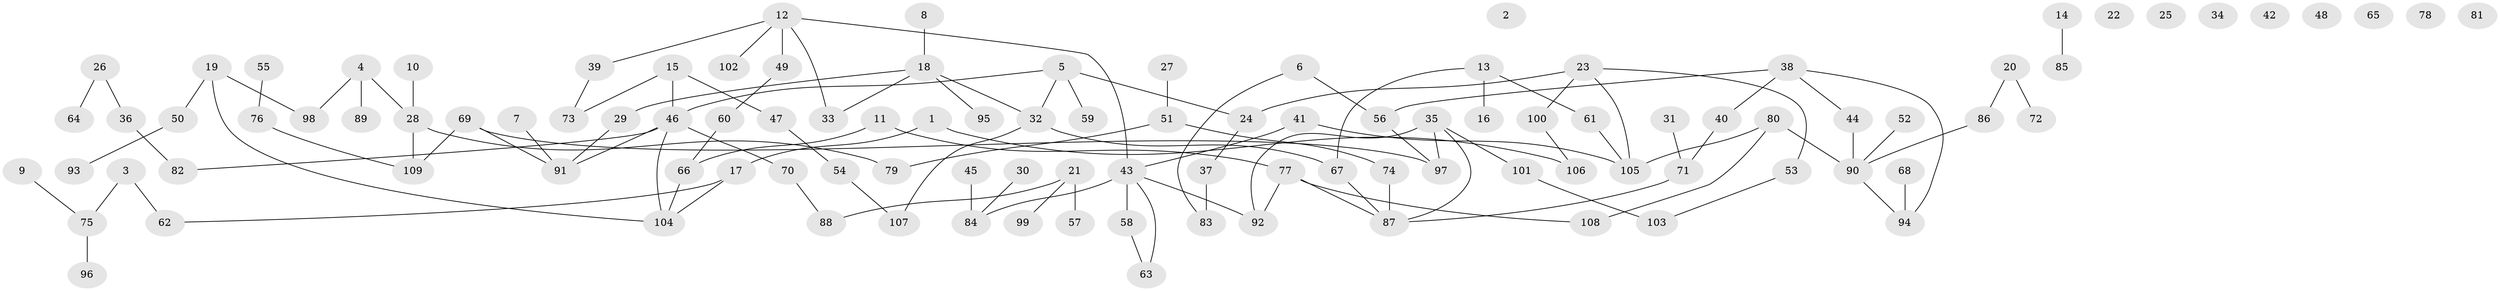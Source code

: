 // Generated by graph-tools (version 1.1) at 2025/49/03/09/25 03:49:14]
// undirected, 109 vertices, 118 edges
graph export_dot {
graph [start="1"]
  node [color=gray90,style=filled];
  1;
  2;
  3;
  4;
  5;
  6;
  7;
  8;
  9;
  10;
  11;
  12;
  13;
  14;
  15;
  16;
  17;
  18;
  19;
  20;
  21;
  22;
  23;
  24;
  25;
  26;
  27;
  28;
  29;
  30;
  31;
  32;
  33;
  34;
  35;
  36;
  37;
  38;
  39;
  40;
  41;
  42;
  43;
  44;
  45;
  46;
  47;
  48;
  49;
  50;
  51;
  52;
  53;
  54;
  55;
  56;
  57;
  58;
  59;
  60;
  61;
  62;
  63;
  64;
  65;
  66;
  67;
  68;
  69;
  70;
  71;
  72;
  73;
  74;
  75;
  76;
  77;
  78;
  79;
  80;
  81;
  82;
  83;
  84;
  85;
  86;
  87;
  88;
  89;
  90;
  91;
  92;
  93;
  94;
  95;
  96;
  97;
  98;
  99;
  100;
  101;
  102;
  103;
  104;
  105;
  106;
  107;
  108;
  109;
  1 -- 17;
  1 -- 106;
  3 -- 62;
  3 -- 75;
  4 -- 28;
  4 -- 89;
  4 -- 98;
  5 -- 24;
  5 -- 32;
  5 -- 46;
  5 -- 59;
  6 -- 56;
  6 -- 83;
  7 -- 91;
  8 -- 18;
  9 -- 75;
  10 -- 28;
  11 -- 66;
  11 -- 77;
  12 -- 33;
  12 -- 39;
  12 -- 43;
  12 -- 49;
  12 -- 102;
  13 -- 16;
  13 -- 61;
  13 -- 67;
  14 -- 85;
  15 -- 46;
  15 -- 47;
  15 -- 73;
  17 -- 62;
  17 -- 104;
  18 -- 29;
  18 -- 32;
  18 -- 33;
  18 -- 95;
  19 -- 50;
  19 -- 98;
  19 -- 104;
  20 -- 72;
  20 -- 86;
  21 -- 57;
  21 -- 88;
  21 -- 99;
  23 -- 24;
  23 -- 53;
  23 -- 100;
  23 -- 105;
  24 -- 37;
  26 -- 36;
  26 -- 64;
  27 -- 51;
  28 -- 79;
  28 -- 109;
  29 -- 91;
  30 -- 84;
  31 -- 71;
  32 -- 67;
  32 -- 107;
  35 -- 87;
  35 -- 92;
  35 -- 97;
  35 -- 101;
  36 -- 82;
  37 -- 83;
  38 -- 40;
  38 -- 44;
  38 -- 56;
  38 -- 94;
  39 -- 73;
  40 -- 71;
  41 -- 43;
  41 -- 105;
  43 -- 58;
  43 -- 63;
  43 -- 84;
  43 -- 92;
  44 -- 90;
  45 -- 84;
  46 -- 70;
  46 -- 82;
  46 -- 91;
  46 -- 104;
  47 -- 54;
  49 -- 60;
  50 -- 93;
  51 -- 74;
  51 -- 79;
  52 -- 90;
  53 -- 103;
  54 -- 107;
  55 -- 76;
  56 -- 97;
  58 -- 63;
  60 -- 66;
  61 -- 105;
  66 -- 104;
  67 -- 87;
  68 -- 94;
  69 -- 91;
  69 -- 97;
  69 -- 109;
  70 -- 88;
  71 -- 87;
  74 -- 87;
  75 -- 96;
  76 -- 109;
  77 -- 87;
  77 -- 92;
  77 -- 108;
  80 -- 90;
  80 -- 105;
  80 -- 108;
  86 -- 90;
  90 -- 94;
  100 -- 106;
  101 -- 103;
}

